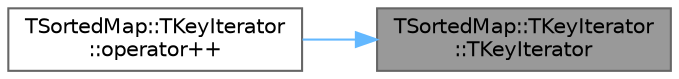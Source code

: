 digraph "TSortedMap::TKeyIterator::TKeyIterator"
{
 // INTERACTIVE_SVG=YES
 // LATEX_PDF_SIZE
  bgcolor="transparent";
  edge [fontname=Helvetica,fontsize=10,labelfontname=Helvetica,labelfontsize=10];
  node [fontname=Helvetica,fontsize=10,shape=box,height=0.2,width=0.4];
  rankdir="RL";
  Node1 [id="Node000001",label="TSortedMap::TKeyIterator\l::TKeyIterator",height=0.2,width=0.4,color="gray40", fillcolor="grey60", style="filled", fontcolor="black",tooltip=" "];
  Node1 -> Node2 [id="edge1_Node000001_Node000002",dir="back",color="steelblue1",style="solid",tooltip=" "];
  Node2 [id="Node000002",label="TSortedMap::TKeyIterator\l::operator++",height=0.2,width=0.4,color="grey40", fillcolor="white", style="filled",URL="$da/dca/classTSortedMap_1_1TKeyIterator.html#a70e84cd1f3298c2c66ef9a70c85565c0",tooltip=" "];
}
